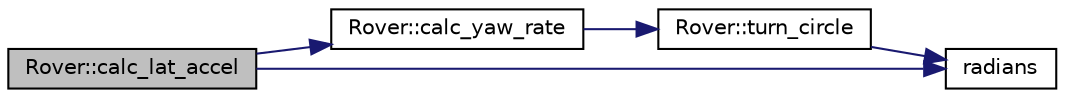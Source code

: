 digraph "Rover::calc_lat_accel"
{
 // INTERACTIVE_SVG=YES
  edge [fontname="Helvetica",fontsize="10",labelfontname="Helvetica",labelfontsize="10"];
  node [fontname="Helvetica",fontsize="10",shape=record];
  rankdir="LR";
  Node1 [label="Rover::calc_lat_accel",height=0.2,width=0.4,color="black", fillcolor="grey75", style="filled" fontcolor="black"];
  Node1 -> Node2 [color="midnightblue",fontsize="10",style="solid",fontname="Helvetica"];
  Node2 [label="Rover::calc_yaw_rate",height=0.2,width=0.4,color="black", fillcolor="white", style="filled",URL="$classRover.html#ae5c72938cdd8038ef7a91efd29d858f7"];
  Node2 -> Node3 [color="midnightblue",fontsize="10",style="solid",fontname="Helvetica"];
  Node3 [label="Rover::turn_circle",height=0.2,width=0.4,color="black", fillcolor="white", style="filled",URL="$classRover.html#a8db6add3d0ad36dcca9aa26ac970449a"];
  Node3 -> Node4 [color="midnightblue",fontsize="10",style="solid",fontname="Helvetica"];
  Node4 [label="radians",height=0.2,width=0.4,color="black", fillcolor="white", style="filled",URL="$AP__Math_8cpp.html#aa3adb05231060d239e5b91940e001f85"];
  Node1 -> Node4 [color="midnightblue",fontsize="10",style="solid",fontname="Helvetica"];
}
